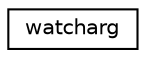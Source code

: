 digraph G
{
  edge [fontname="Helvetica",fontsize="10",labelfontname="Helvetica",labelfontsize="10"];
  node [fontname="Helvetica",fontsize="10",shape=record];
  rankdir="LR";
  Node1 [label="watcharg",height=0.2,width=0.4,color="black", fillcolor="white", style="filled",URL="$structwatcharg.html"];
}
